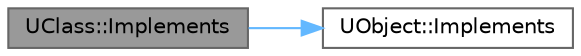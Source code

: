digraph "UClass::Implements"
{
 // INTERACTIVE_SVG=YES
 // LATEX_PDF_SIZE
  bgcolor="transparent";
  edge [fontname=Helvetica,fontsize=10,labelfontname=Helvetica,labelfontsize=10];
  node [fontname=Helvetica,fontsize=10,shape=box,height=0.2,width=0.4];
  rankdir="LR";
  Node1 [id="Node000001",label="UClass::Implements",height=0.2,width=0.4,color="gray40", fillcolor="grey60", style="filled", fontcolor="black",tooltip="This signature intentionally hides the method declared in UObject to make it private."];
  Node1 -> Node2 [id="edge1_Node000001_Node000002",color="steelblue1",style="solid",tooltip=" "];
  Node2 [id="Node000002",label="UObject::Implements",height=0.2,width=0.4,color="grey40", fillcolor="white", style="filled",URL="$df/def/classUObject.html#a99450d654b0a6aa335a0f2878c72682e",tooltip="Returns true if this object implements the interface T, false otherwise."];
}
